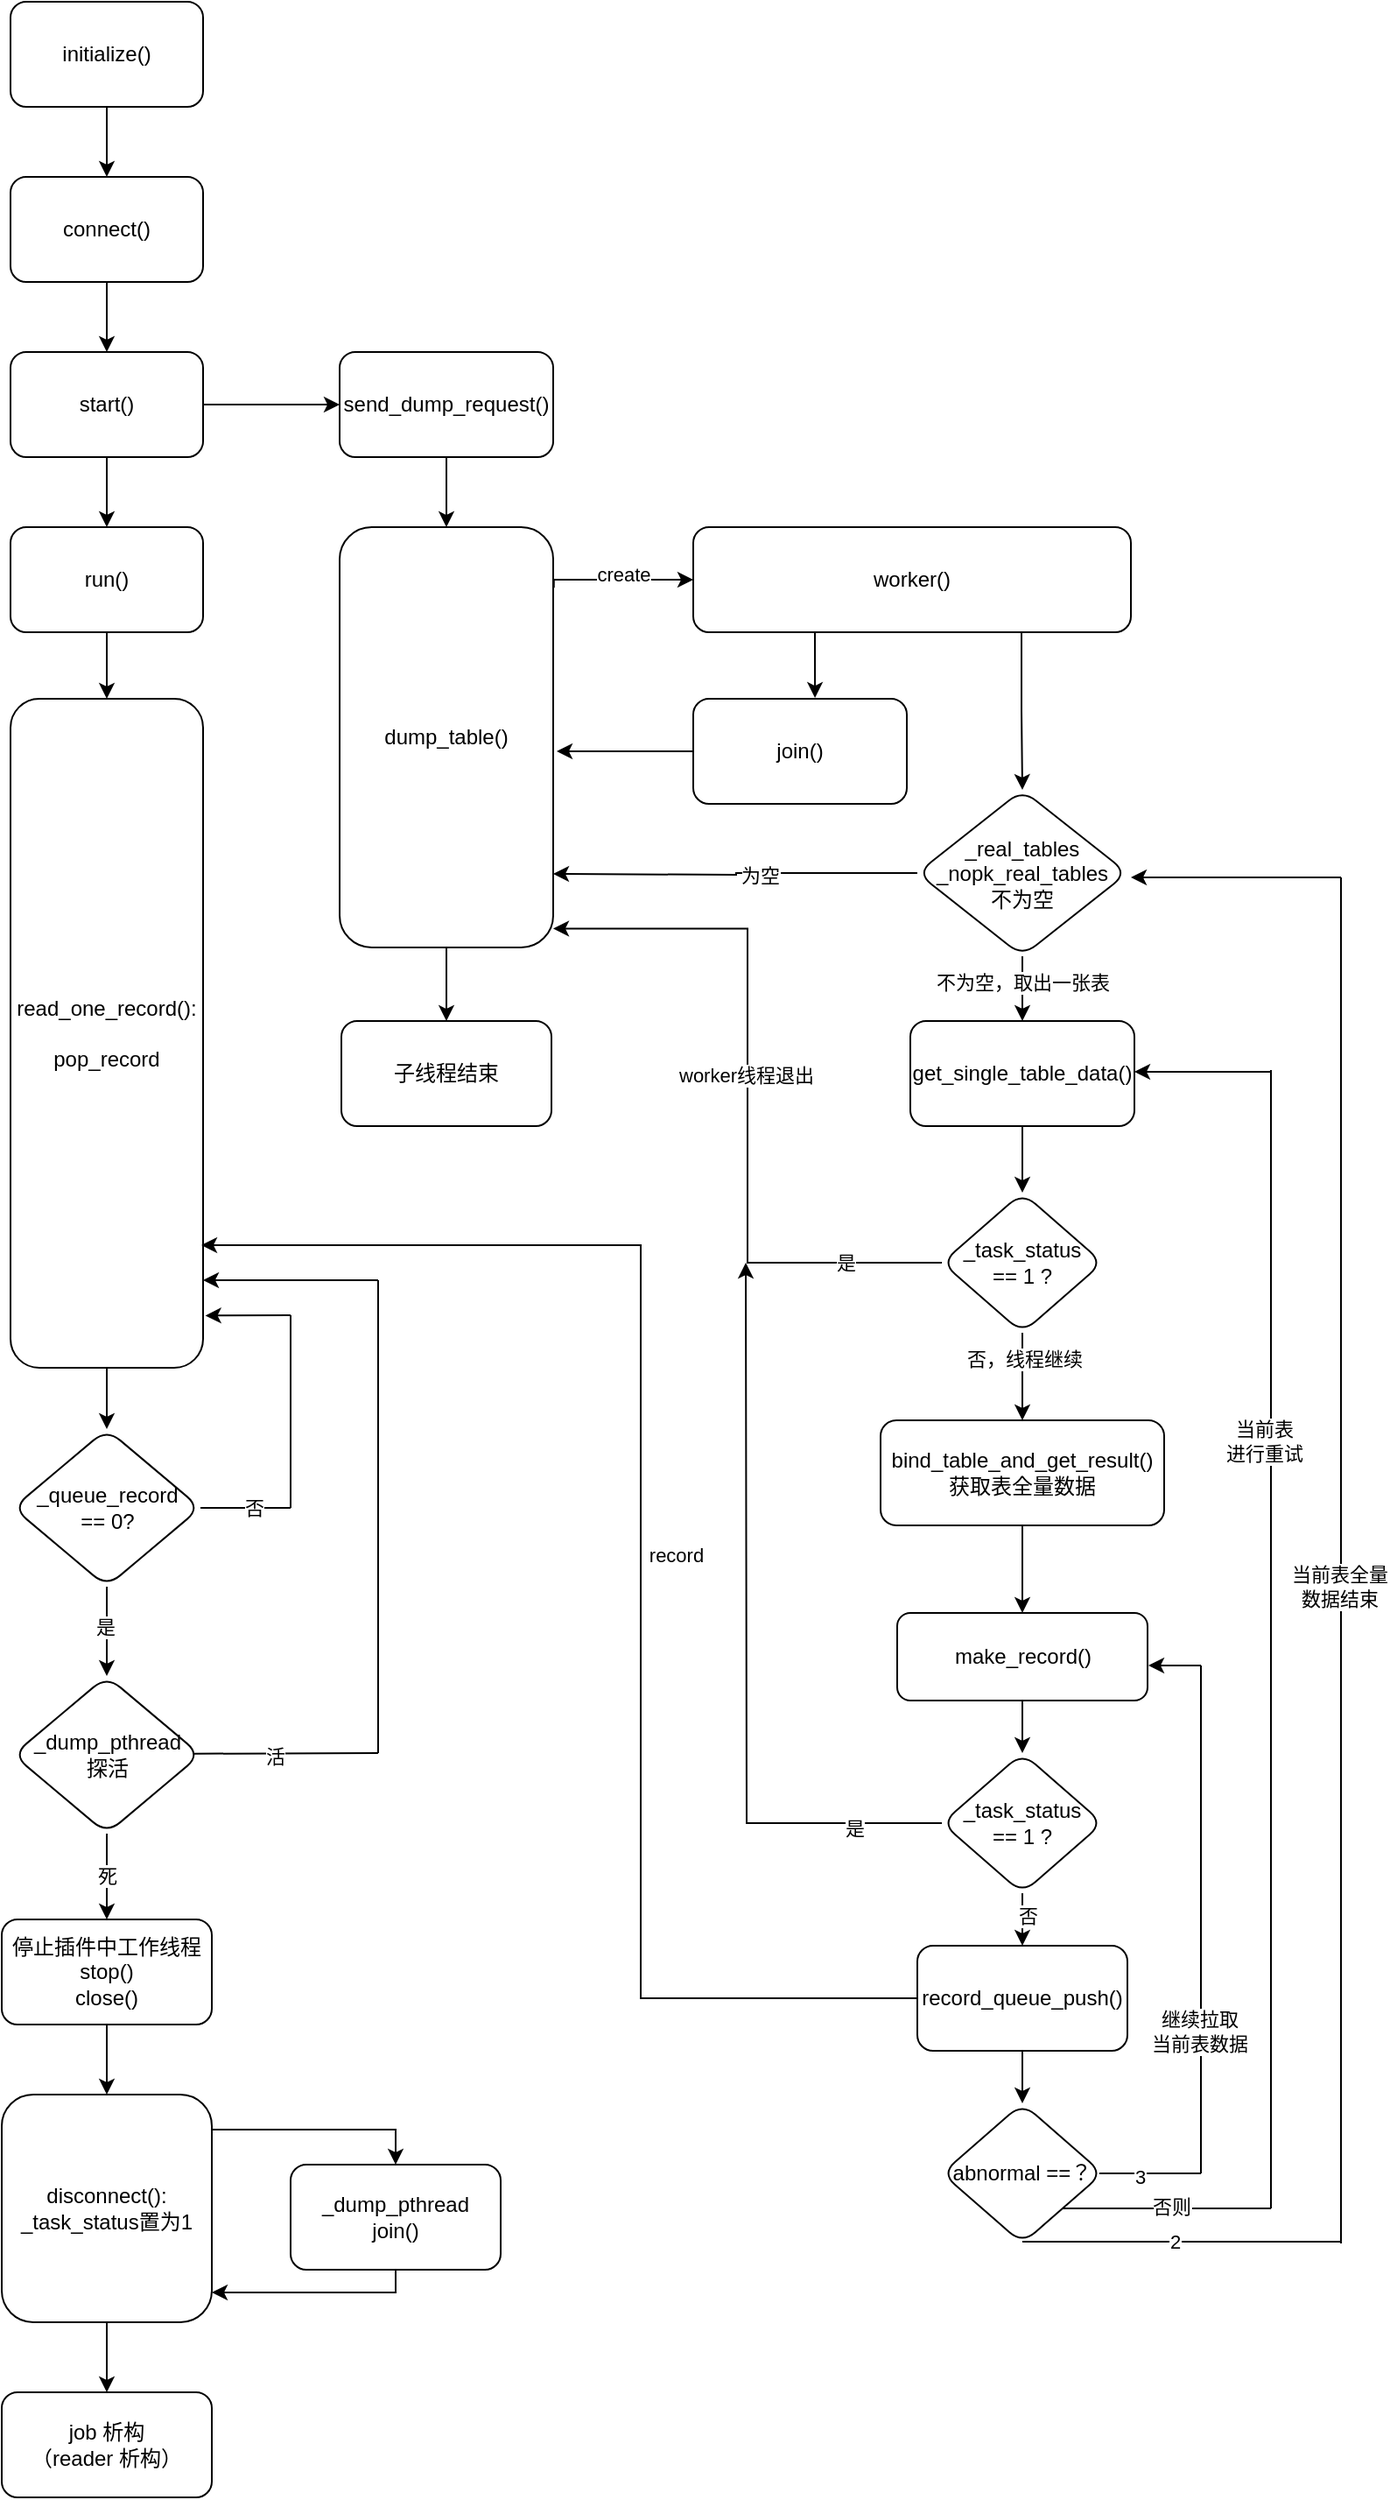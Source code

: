 <mxfile version="13.6.2" type="github">
  <diagram id="-tFmNn8upbpJzHhY9VwJ" name="Page-1">
    <mxGraphModel dx="1261" dy="712" grid="1" gridSize="10" guides="1" tooltips="1" connect="1" arrows="1" fold="1" page="1" pageScale="1" pageWidth="827" pageHeight="1169" math="0" shadow="0">
      <root>
        <mxCell id="0" />
        <mxCell id="1" parent="0" />
        <mxCell id="bfp73OwQ1fV5iFU1kIxK-5" value="" style="edgeStyle=orthogonalEdgeStyle;rounded=0;orthogonalLoop=1;jettySize=auto;html=1;" edge="1" parent="1" source="bfp73OwQ1fV5iFU1kIxK-3" target="bfp73OwQ1fV5iFU1kIxK-4">
          <mxGeometry relative="1" as="geometry" />
        </mxCell>
        <mxCell id="bfp73OwQ1fV5iFU1kIxK-3" value="initialize()" style="rounded=1;whiteSpace=wrap;html=1;" vertex="1" parent="1">
          <mxGeometry x="280" y="110" width="110" height="60" as="geometry" />
        </mxCell>
        <mxCell id="bfp73OwQ1fV5iFU1kIxK-7" value="" style="edgeStyle=orthogonalEdgeStyle;rounded=0;orthogonalLoop=1;jettySize=auto;html=1;" edge="1" parent="1" source="bfp73OwQ1fV5iFU1kIxK-4" target="bfp73OwQ1fV5iFU1kIxK-6">
          <mxGeometry relative="1" as="geometry" />
        </mxCell>
        <mxCell id="bfp73OwQ1fV5iFU1kIxK-4" value="connect()" style="rounded=1;whiteSpace=wrap;html=1;" vertex="1" parent="1">
          <mxGeometry x="280" y="210" width="110" height="60" as="geometry" />
        </mxCell>
        <mxCell id="bfp73OwQ1fV5iFU1kIxK-9" value="" style="edgeStyle=orthogonalEdgeStyle;rounded=0;orthogonalLoop=1;jettySize=auto;html=1;" edge="1" parent="1" source="bfp73OwQ1fV5iFU1kIxK-6" target="bfp73OwQ1fV5iFU1kIxK-8">
          <mxGeometry relative="1" as="geometry" />
        </mxCell>
        <mxCell id="bfp73OwQ1fV5iFU1kIxK-11" value="" style="edgeStyle=orthogonalEdgeStyle;rounded=0;orthogonalLoop=1;jettySize=auto;html=1;" edge="1" parent="1" source="bfp73OwQ1fV5iFU1kIxK-6" target="bfp73OwQ1fV5iFU1kIxK-10">
          <mxGeometry relative="1" as="geometry" />
        </mxCell>
        <mxCell id="bfp73OwQ1fV5iFU1kIxK-6" value="start()" style="rounded=1;whiteSpace=wrap;html=1;" vertex="1" parent="1">
          <mxGeometry x="280" y="310" width="110" height="60" as="geometry" />
        </mxCell>
        <mxCell id="bfp73OwQ1fV5iFU1kIxK-37" value="" style="edgeStyle=orthogonalEdgeStyle;rounded=0;orthogonalLoop=1;jettySize=auto;html=1;" edge="1" parent="1" source="bfp73OwQ1fV5iFU1kIxK-8" target="bfp73OwQ1fV5iFU1kIxK-36">
          <mxGeometry relative="1" as="geometry" />
        </mxCell>
        <mxCell id="bfp73OwQ1fV5iFU1kIxK-8" value="run()" style="rounded=1;whiteSpace=wrap;html=1;" vertex="1" parent="1">
          <mxGeometry x="280" y="410" width="110" height="60" as="geometry" />
        </mxCell>
        <mxCell id="bfp73OwQ1fV5iFU1kIxK-14" value="" style="edgeStyle=orthogonalEdgeStyle;rounded=0;orthogonalLoop=1;jettySize=auto;html=1;" edge="1" parent="1" source="bfp73OwQ1fV5iFU1kIxK-10" target="bfp73OwQ1fV5iFU1kIxK-13">
          <mxGeometry relative="1" as="geometry" />
        </mxCell>
        <mxCell id="bfp73OwQ1fV5iFU1kIxK-10" value="send_dump_request()" style="rounded=1;whiteSpace=wrap;html=1;" vertex="1" parent="1">
          <mxGeometry x="468" y="310" width="122" height="60" as="geometry" />
        </mxCell>
        <mxCell id="bfp73OwQ1fV5iFU1kIxK-22" value="" style="edgeStyle=orthogonalEdgeStyle;rounded=0;orthogonalLoop=1;jettySize=auto;html=1;exitX=1.003;exitY=0.144;exitDx=0;exitDy=0;exitPerimeter=0;" edge="1" parent="1" source="bfp73OwQ1fV5iFU1kIxK-13" target="bfp73OwQ1fV5iFU1kIxK-21">
          <mxGeometry relative="1" as="geometry">
            <Array as="points">
              <mxPoint x="590" y="440" />
            </Array>
          </mxGeometry>
        </mxCell>
        <mxCell id="bfp73OwQ1fV5iFU1kIxK-50" value="create" style="edgeLabel;html=1;align=center;verticalAlign=middle;resizable=0;points=[];" vertex="1" connectable="0" parent="bfp73OwQ1fV5iFU1kIxK-22">
          <mxGeometry x="0.044" y="3" relative="1" as="geometry">
            <mxPoint as="offset" />
          </mxGeometry>
        </mxCell>
        <mxCell id="bfp73OwQ1fV5iFU1kIxK-112" value="" style="edgeStyle=orthogonalEdgeStyle;rounded=0;orthogonalLoop=1;jettySize=auto;html=1;" edge="1" parent="1" source="bfp73OwQ1fV5iFU1kIxK-13" target="bfp73OwQ1fV5iFU1kIxK-111">
          <mxGeometry relative="1" as="geometry" />
        </mxCell>
        <mxCell id="bfp73OwQ1fV5iFU1kIxK-13" value="dump_table()" style="rounded=1;whiteSpace=wrap;html=1;" vertex="1" parent="1">
          <mxGeometry x="468" y="410" width="122" height="240" as="geometry" />
        </mxCell>
        <mxCell id="bfp73OwQ1fV5iFU1kIxK-39" style="edgeStyle=orthogonalEdgeStyle;rounded=0;orthogonalLoop=1;jettySize=auto;html=1;exitX=0.25;exitY=1;exitDx=0;exitDy=0;entryX=0.57;entryY=-0.008;entryDx=0;entryDy=0;entryPerimeter=0;" edge="1" parent="1" source="bfp73OwQ1fV5iFU1kIxK-21" target="bfp73OwQ1fV5iFU1kIxK-30">
          <mxGeometry relative="1" as="geometry" />
        </mxCell>
        <mxCell id="bfp73OwQ1fV5iFU1kIxK-47" style="edgeStyle=orthogonalEdgeStyle;rounded=0;orthogonalLoop=1;jettySize=auto;html=1;exitX=0.75;exitY=1;exitDx=0;exitDy=0;entryX=0.5;entryY=0;entryDx=0;entryDy=0;" edge="1" parent="1" source="bfp73OwQ1fV5iFU1kIxK-21" target="bfp73OwQ1fV5iFU1kIxK-45">
          <mxGeometry relative="1" as="geometry" />
        </mxCell>
        <mxCell id="bfp73OwQ1fV5iFU1kIxK-21" value="worker()" style="rounded=1;whiteSpace=wrap;html=1;" vertex="1" parent="1">
          <mxGeometry x="670" y="410" width="250" height="60" as="geometry" />
        </mxCell>
        <mxCell id="bfp73OwQ1fV5iFU1kIxK-38" style="edgeStyle=orthogonalEdgeStyle;rounded=0;orthogonalLoop=1;jettySize=auto;html=1;exitX=0;exitY=0.5;exitDx=0;exitDy=0;" edge="1" parent="1" source="bfp73OwQ1fV5iFU1kIxK-30">
          <mxGeometry relative="1" as="geometry">
            <mxPoint x="592" y="538" as="targetPoint" />
          </mxGeometry>
        </mxCell>
        <mxCell id="bfp73OwQ1fV5iFU1kIxK-30" value="join()" style="rounded=1;whiteSpace=wrap;html=1;" vertex="1" parent="1">
          <mxGeometry x="670" y="508" width="122" height="60" as="geometry" />
        </mxCell>
        <mxCell id="bfp73OwQ1fV5iFU1kIxK-54" value="" style="edgeStyle=orthogonalEdgeStyle;rounded=0;orthogonalLoop=1;jettySize=auto;html=1;" edge="1" parent="1" source="bfp73OwQ1fV5iFU1kIxK-34" target="bfp73OwQ1fV5iFU1kIxK-53">
          <mxGeometry relative="1" as="geometry" />
        </mxCell>
        <mxCell id="bfp73OwQ1fV5iFU1kIxK-34" value="get_single_table_data()" style="rounded=1;whiteSpace=wrap;html=1;" vertex="1" parent="1">
          <mxGeometry x="794" y="692" width="128" height="60" as="geometry" />
        </mxCell>
        <mxCell id="bfp73OwQ1fV5iFU1kIxK-128" value="" style="edgeStyle=orthogonalEdgeStyle;rounded=0;orthogonalLoop=1;jettySize=auto;html=1;" edge="1" parent="1" source="bfp73OwQ1fV5iFU1kIxK-36" target="bfp73OwQ1fV5iFU1kIxK-121">
          <mxGeometry relative="1" as="geometry" />
        </mxCell>
        <mxCell id="bfp73OwQ1fV5iFU1kIxK-36" value="read_one_record():&lt;br&gt;&lt;br&gt;pop_record" style="rounded=1;whiteSpace=wrap;html=1;" vertex="1" parent="1">
          <mxGeometry x="280" y="508" width="110" height="382" as="geometry" />
        </mxCell>
        <mxCell id="bfp73OwQ1fV5iFU1kIxK-48" style="edgeStyle=orthogonalEdgeStyle;rounded=0;orthogonalLoop=1;jettySize=auto;html=1;exitX=0.5;exitY=1;exitDx=0;exitDy=0;entryX=0.5;entryY=0;entryDx=0;entryDy=0;" edge="1" parent="1" source="bfp73OwQ1fV5iFU1kIxK-45" target="bfp73OwQ1fV5iFU1kIxK-34">
          <mxGeometry relative="1" as="geometry" />
        </mxCell>
        <mxCell id="bfp73OwQ1fV5iFU1kIxK-49" value="不为空，取出一张表" style="edgeLabel;html=1;align=center;verticalAlign=middle;resizable=0;points=[];" vertex="1" connectable="0" parent="bfp73OwQ1fV5iFU1kIxK-48">
          <mxGeometry x="-0.216" relative="1" as="geometry">
            <mxPoint as="offset" />
          </mxGeometry>
        </mxCell>
        <mxCell id="bfp73OwQ1fV5iFU1kIxK-51" style="edgeStyle=orthogonalEdgeStyle;rounded=0;orthogonalLoop=1;jettySize=auto;html=1;exitX=0;exitY=0.5;exitDx=0;exitDy=0;" edge="1" parent="1" source="bfp73OwQ1fV5iFU1kIxK-45">
          <mxGeometry relative="1" as="geometry">
            <mxPoint x="590" y="608" as="targetPoint" />
          </mxGeometry>
        </mxCell>
        <mxCell id="bfp73OwQ1fV5iFU1kIxK-52" value="为空" style="edgeLabel;html=1;align=center;verticalAlign=middle;resizable=0;points=[];" vertex="1" connectable="0" parent="bfp73OwQ1fV5iFU1kIxK-51">
          <mxGeometry x="0.002" y="13" relative="1" as="geometry">
            <mxPoint x="13" y="-13" as="offset" />
          </mxGeometry>
        </mxCell>
        <mxCell id="bfp73OwQ1fV5iFU1kIxK-45" value="_real_tables&lt;br&gt;_nopk_real_tables&lt;br&gt;不为空" style="rhombus;whiteSpace=wrap;html=1;rounded=1;" vertex="1" parent="1">
          <mxGeometry x="798" y="560" width="120" height="95" as="geometry" />
        </mxCell>
        <mxCell id="bfp73OwQ1fV5iFU1kIxK-55" style="edgeStyle=orthogonalEdgeStyle;rounded=0;orthogonalLoop=1;jettySize=auto;html=1;exitX=0;exitY=0.5;exitDx=0;exitDy=0;entryX=1;entryY=0.955;entryDx=0;entryDy=0;entryPerimeter=0;" edge="1" parent="1" source="bfp73OwQ1fV5iFU1kIxK-53" target="bfp73OwQ1fV5iFU1kIxK-13">
          <mxGeometry relative="1" as="geometry" />
        </mxCell>
        <mxCell id="bfp73OwQ1fV5iFU1kIxK-56" value="worker线程退出" style="edgeLabel;html=1;align=center;verticalAlign=middle;resizable=0;points=[];" vertex="1" connectable="0" parent="bfp73OwQ1fV5iFU1kIxK-55">
          <mxGeometry x="0.058" y="1" relative="1" as="geometry">
            <mxPoint as="offset" />
          </mxGeometry>
        </mxCell>
        <mxCell id="bfp73OwQ1fV5iFU1kIxK-57" value="是" style="edgeLabel;html=1;align=center;verticalAlign=middle;resizable=0;points=[];" vertex="1" connectable="0" parent="bfp73OwQ1fV5iFU1kIxK-55">
          <mxGeometry x="-0.734" relative="1" as="geometry">
            <mxPoint as="offset" />
          </mxGeometry>
        </mxCell>
        <mxCell id="bfp73OwQ1fV5iFU1kIxK-59" value="" style="edgeStyle=orthogonalEdgeStyle;rounded=0;orthogonalLoop=1;jettySize=auto;html=1;" edge="1" parent="1" source="bfp73OwQ1fV5iFU1kIxK-53" target="bfp73OwQ1fV5iFU1kIxK-58">
          <mxGeometry relative="1" as="geometry" />
        </mxCell>
        <mxCell id="bfp73OwQ1fV5iFU1kIxK-60" value="否，线程继续" style="edgeLabel;html=1;align=center;verticalAlign=middle;resizable=0;points=[];" vertex="1" connectable="0" parent="bfp73OwQ1fV5iFU1kIxK-59">
          <mxGeometry x="-0.4" y="1" relative="1" as="geometry">
            <mxPoint as="offset" />
          </mxGeometry>
        </mxCell>
        <mxCell id="bfp73OwQ1fV5iFU1kIxK-53" value="_task_status&lt;br&gt;== 1 ?" style="rhombus;whiteSpace=wrap;html=1;rounded=1;" vertex="1" parent="1">
          <mxGeometry x="812" y="790" width="92" height="80" as="geometry" />
        </mxCell>
        <mxCell id="bfp73OwQ1fV5iFU1kIxK-62" value="" style="edgeStyle=orthogonalEdgeStyle;rounded=0;orthogonalLoop=1;jettySize=auto;html=1;" edge="1" parent="1" source="bfp73OwQ1fV5iFU1kIxK-58" target="bfp73OwQ1fV5iFU1kIxK-61">
          <mxGeometry relative="1" as="geometry" />
        </mxCell>
        <mxCell id="bfp73OwQ1fV5iFU1kIxK-58" value="bind_table_and_get_result()&lt;br&gt;获取表全量数据" style="whiteSpace=wrap;html=1;rounded=1;" vertex="1" parent="1">
          <mxGeometry x="777" y="920" width="162" height="60" as="geometry" />
        </mxCell>
        <mxCell id="bfp73OwQ1fV5iFU1kIxK-64" style="edgeStyle=orthogonalEdgeStyle;rounded=0;orthogonalLoop=1;jettySize=auto;html=1;exitX=0.5;exitY=1;exitDx=0;exitDy=0;entryX=0.5;entryY=0;entryDx=0;entryDy=0;" edge="1" parent="1" source="bfp73OwQ1fV5iFU1kIxK-61" target="bfp73OwQ1fV5iFU1kIxK-63">
          <mxGeometry relative="1" as="geometry" />
        </mxCell>
        <mxCell id="bfp73OwQ1fV5iFU1kIxK-61" value="make_record()" style="whiteSpace=wrap;html=1;rounded=1;" vertex="1" parent="1">
          <mxGeometry x="786.5" y="1030" width="143" height="50" as="geometry" />
        </mxCell>
        <mxCell id="bfp73OwQ1fV5iFU1kIxK-65" style="edgeStyle=orthogonalEdgeStyle;rounded=0;orthogonalLoop=1;jettySize=auto;html=1;exitX=0;exitY=0.5;exitDx=0;exitDy=0;" edge="1" parent="1" source="bfp73OwQ1fV5iFU1kIxK-63">
          <mxGeometry relative="1" as="geometry">
            <mxPoint x="700" y="830" as="targetPoint" />
          </mxGeometry>
        </mxCell>
        <mxCell id="bfp73OwQ1fV5iFU1kIxK-66" value="是" style="edgeLabel;html=1;align=center;verticalAlign=middle;resizable=0;points=[];" vertex="1" connectable="0" parent="bfp73OwQ1fV5iFU1kIxK-65">
          <mxGeometry x="-0.768" y="3" relative="1" as="geometry">
            <mxPoint as="offset" />
          </mxGeometry>
        </mxCell>
        <mxCell id="bfp73OwQ1fV5iFU1kIxK-68" value="" style="edgeStyle=orthogonalEdgeStyle;rounded=0;orthogonalLoop=1;jettySize=auto;html=1;" edge="1" parent="1" source="bfp73OwQ1fV5iFU1kIxK-63" target="bfp73OwQ1fV5iFU1kIxK-67">
          <mxGeometry relative="1" as="geometry" />
        </mxCell>
        <mxCell id="bfp73OwQ1fV5iFU1kIxK-69" value="否" style="edgeLabel;html=1;align=center;verticalAlign=middle;resizable=0;points=[];" vertex="1" connectable="0" parent="bfp73OwQ1fV5iFU1kIxK-68">
          <mxGeometry x="0.3" y="3" relative="1" as="geometry">
            <mxPoint as="offset" />
          </mxGeometry>
        </mxCell>
        <mxCell id="bfp73OwQ1fV5iFU1kIxK-63" value="_task_status&lt;br&gt;== 1 ?" style="rhombus;whiteSpace=wrap;html=1;rounded=1;" vertex="1" parent="1">
          <mxGeometry x="812" y="1110" width="92" height="80" as="geometry" />
        </mxCell>
        <mxCell id="bfp73OwQ1fV5iFU1kIxK-71" style="edgeStyle=orthogonalEdgeStyle;rounded=0;orthogonalLoop=1;jettySize=auto;html=1;exitX=0;exitY=0.5;exitDx=0;exitDy=0;" edge="1" parent="1" source="bfp73OwQ1fV5iFU1kIxK-67">
          <mxGeometry relative="1" as="geometry">
            <mxPoint x="389" y="820" as="targetPoint" />
            <Array as="points">
              <mxPoint x="640" y="1250" />
              <mxPoint x="640" y="820" />
              <mxPoint x="389" y="820" />
            </Array>
          </mxGeometry>
        </mxCell>
        <mxCell id="bfp73OwQ1fV5iFU1kIxK-72" value="record" style="edgeLabel;html=1;align=center;verticalAlign=middle;resizable=0;points=[];" vertex="1" connectable="0" parent="bfp73OwQ1fV5iFU1kIxK-71">
          <mxGeometry x="-0.001" y="-10" relative="1" as="geometry">
            <mxPoint x="10" y="8" as="offset" />
          </mxGeometry>
        </mxCell>
        <mxCell id="bfp73OwQ1fV5iFU1kIxK-74" value="" style="edgeStyle=orthogonalEdgeStyle;rounded=0;orthogonalLoop=1;jettySize=auto;html=1;" edge="1" parent="1" source="bfp73OwQ1fV5iFU1kIxK-67" target="bfp73OwQ1fV5iFU1kIxK-73">
          <mxGeometry relative="1" as="geometry" />
        </mxCell>
        <mxCell id="bfp73OwQ1fV5iFU1kIxK-67" value="record_queue_push()" style="whiteSpace=wrap;html=1;rounded=1;" vertex="1" parent="1">
          <mxGeometry x="798" y="1220" width="120" height="60" as="geometry" />
        </mxCell>
        <mxCell id="bfp73OwQ1fV5iFU1kIxK-73" value="abnormal ==？" style="rhombus;whiteSpace=wrap;html=1;rounded=1;" vertex="1" parent="1">
          <mxGeometry x="812" y="1310" width="92" height="80" as="geometry" />
        </mxCell>
        <mxCell id="bfp73OwQ1fV5iFU1kIxK-78" value="" style="endArrow=none;html=1;exitX=0.978;exitY=0.5;exitDx=0;exitDy=0;exitPerimeter=0;" edge="1" parent="1" source="bfp73OwQ1fV5iFU1kIxK-73">
          <mxGeometry width="50" height="50" relative="1" as="geometry">
            <mxPoint x="680" y="1360" as="sourcePoint" />
            <mxPoint x="960" y="1350" as="targetPoint" />
          </mxGeometry>
        </mxCell>
        <mxCell id="bfp73OwQ1fV5iFU1kIxK-85" value="3" style="edgeLabel;html=1;align=center;verticalAlign=middle;resizable=0;points=[];" vertex="1" connectable="0" parent="bfp73OwQ1fV5iFU1kIxK-78">
          <mxGeometry x="-0.208" y="-2" relative="1" as="geometry">
            <mxPoint as="offset" />
          </mxGeometry>
        </mxCell>
        <mxCell id="bfp73OwQ1fV5iFU1kIxK-82" value="" style="endArrow=none;html=1;" edge="1" parent="1">
          <mxGeometry width="50" height="50" relative="1" as="geometry">
            <mxPoint x="960" y="1350" as="sourcePoint" />
            <mxPoint x="960" y="1060" as="targetPoint" />
          </mxGeometry>
        </mxCell>
        <mxCell id="bfp73OwQ1fV5iFU1kIxK-84" value="继续拉取&lt;br&gt;当前表数据" style="edgeLabel;html=1;align=center;verticalAlign=middle;resizable=0;points=[];" vertex="1" connectable="0" parent="bfp73OwQ1fV5iFU1kIxK-82">
          <mxGeometry x="-0.443" y="1" relative="1" as="geometry">
            <mxPoint as="offset" />
          </mxGeometry>
        </mxCell>
        <mxCell id="bfp73OwQ1fV5iFU1kIxK-83" value="" style="endArrow=classic;html=1;" edge="1" parent="1">
          <mxGeometry width="50" height="50" relative="1" as="geometry">
            <mxPoint x="960" y="1060" as="sourcePoint" />
            <mxPoint x="930" y="1060" as="targetPoint" />
          </mxGeometry>
        </mxCell>
        <mxCell id="bfp73OwQ1fV5iFU1kIxK-90" value="" style="endArrow=none;html=1;entryX=0.5;entryY=0.963;entryDx=0;entryDy=0;entryPerimeter=0;" edge="1" parent="1">
          <mxGeometry width="50" height="50" relative="1" as="geometry">
            <mxPoint x="1040" y="1389" as="sourcePoint" />
            <mxPoint x="858" y="1389.04" as="targetPoint" />
          </mxGeometry>
        </mxCell>
        <mxCell id="bfp73OwQ1fV5iFU1kIxK-91" value="2" style="edgeLabel;html=1;align=center;verticalAlign=middle;resizable=0;points=[];" vertex="1" connectable="0" parent="bfp73OwQ1fV5iFU1kIxK-90">
          <mxGeometry x="0.045" relative="1" as="geometry">
            <mxPoint as="offset" />
          </mxGeometry>
        </mxCell>
        <mxCell id="bfp73OwQ1fV5iFU1kIxK-92" value="" style="endArrow=none;html=1;" edge="1" parent="1">
          <mxGeometry width="50" height="50" relative="1" as="geometry">
            <mxPoint x="1040" y="1390" as="sourcePoint" />
            <mxPoint x="1040" y="610" as="targetPoint" />
          </mxGeometry>
        </mxCell>
        <mxCell id="bfp73OwQ1fV5iFU1kIxK-94" value="当前表全量&lt;br&gt;数据结束" style="edgeLabel;html=1;align=center;verticalAlign=middle;resizable=0;points=[];" vertex="1" connectable="0" parent="bfp73OwQ1fV5iFU1kIxK-92">
          <mxGeometry x="-0.037" y="1" relative="1" as="geometry">
            <mxPoint as="offset" />
          </mxGeometry>
        </mxCell>
        <mxCell id="bfp73OwQ1fV5iFU1kIxK-93" value="" style="endArrow=classic;html=1;" edge="1" parent="1">
          <mxGeometry width="50" height="50" relative="1" as="geometry">
            <mxPoint x="1040" y="610" as="sourcePoint" />
            <mxPoint x="920" y="610" as="targetPoint" />
          </mxGeometry>
        </mxCell>
        <mxCell id="bfp73OwQ1fV5iFU1kIxK-95" value="" style="endArrow=none;html=1;exitX=1;exitY=1;exitDx=0;exitDy=0;" edge="1" parent="1" source="bfp73OwQ1fV5iFU1kIxK-73">
          <mxGeometry width="50" height="50" relative="1" as="geometry">
            <mxPoint x="860" y="1460" as="sourcePoint" />
            <mxPoint x="1000" y="1370" as="targetPoint" />
          </mxGeometry>
        </mxCell>
        <mxCell id="bfp73OwQ1fV5iFU1kIxK-96" value="否则" style="edgeLabel;html=1;align=center;verticalAlign=middle;resizable=0;points=[];" vertex="1" connectable="0" parent="bfp73OwQ1fV5iFU1kIxK-95">
          <mxGeometry x="0.04" y="1" relative="1" as="geometry">
            <mxPoint as="offset" />
          </mxGeometry>
        </mxCell>
        <mxCell id="bfp73OwQ1fV5iFU1kIxK-97" value="" style="endArrow=none;html=1;" edge="1" parent="1">
          <mxGeometry width="50" height="50" relative="1" as="geometry">
            <mxPoint x="1000" y="1370" as="sourcePoint" />
            <mxPoint x="1000" y="720" as="targetPoint" />
          </mxGeometry>
        </mxCell>
        <mxCell id="bfp73OwQ1fV5iFU1kIxK-99" value="当前表&lt;br&gt;进行重试" style="edgeLabel;html=1;align=center;verticalAlign=middle;resizable=0;points=[];" vertex="1" connectable="0" parent="bfp73OwQ1fV5iFU1kIxK-97">
          <mxGeometry x="0.348" y="4" relative="1" as="geometry">
            <mxPoint as="offset" />
          </mxGeometry>
        </mxCell>
        <mxCell id="bfp73OwQ1fV5iFU1kIxK-98" value="" style="endArrow=classic;html=1;entryX=1;entryY=0.5;entryDx=0;entryDy=0;" edge="1" parent="1">
          <mxGeometry width="50" height="50" relative="1" as="geometry">
            <mxPoint x="1000" y="721" as="sourcePoint" />
            <mxPoint x="922" y="721" as="targetPoint" />
          </mxGeometry>
        </mxCell>
        <mxCell id="bfp73OwQ1fV5iFU1kIxK-103" value="" style="edgeStyle=orthogonalEdgeStyle;rounded=0;orthogonalLoop=1;jettySize=auto;html=1;" edge="1" parent="1" source="bfp73OwQ1fV5iFU1kIxK-100" target="bfp73OwQ1fV5iFU1kIxK-102">
          <mxGeometry relative="1" as="geometry" />
        </mxCell>
        <mxCell id="bfp73OwQ1fV5iFU1kIxK-100" value="停止插件中工作线程&lt;br&gt;stop()&lt;br&gt;close()" style="rounded=1;whiteSpace=wrap;html=1;" vertex="1" parent="1">
          <mxGeometry x="275" y="1205" width="120" height="60" as="geometry" />
        </mxCell>
        <mxCell id="bfp73OwQ1fV5iFU1kIxK-107" style="edgeStyle=orthogonalEdgeStyle;rounded=0;orthogonalLoop=1;jettySize=auto;html=1;exitX=1;exitY=0.25;exitDx=0;exitDy=0;entryX=0.5;entryY=0;entryDx=0;entryDy=0;" edge="1" parent="1" source="bfp73OwQ1fV5iFU1kIxK-102" target="bfp73OwQ1fV5iFU1kIxK-105">
          <mxGeometry relative="1" as="geometry">
            <Array as="points">
              <mxPoint x="395" y="1325" />
              <mxPoint x="500" y="1325" />
            </Array>
          </mxGeometry>
        </mxCell>
        <mxCell id="bfp73OwQ1fV5iFU1kIxK-110" value="" style="edgeStyle=orthogonalEdgeStyle;rounded=0;orthogonalLoop=1;jettySize=auto;html=1;" edge="1" parent="1" source="bfp73OwQ1fV5iFU1kIxK-102" target="bfp73OwQ1fV5iFU1kIxK-109">
          <mxGeometry relative="1" as="geometry" />
        </mxCell>
        <mxCell id="bfp73OwQ1fV5iFU1kIxK-102" value="&lt;span&gt;disconnect():&lt;br&gt;_task_status置为1&lt;br&gt;&lt;/span&gt;" style="whiteSpace=wrap;html=1;rounded=1;" vertex="1" parent="1">
          <mxGeometry x="275" y="1305" width="120" height="130" as="geometry" />
        </mxCell>
        <mxCell id="bfp73OwQ1fV5iFU1kIxK-108" style="edgeStyle=orthogonalEdgeStyle;rounded=0;orthogonalLoop=1;jettySize=auto;html=1;exitX=0.5;exitY=1;exitDx=0;exitDy=0;entryX=1;entryY=0.869;entryDx=0;entryDy=0;entryPerimeter=0;" edge="1" parent="1" source="bfp73OwQ1fV5iFU1kIxK-105" target="bfp73OwQ1fV5iFU1kIxK-102">
          <mxGeometry relative="1" as="geometry">
            <Array as="points">
              <mxPoint x="500" y="1418" />
            </Array>
          </mxGeometry>
        </mxCell>
        <mxCell id="bfp73OwQ1fV5iFU1kIxK-105" value="_dump_pthread&lt;br&gt;join()" style="whiteSpace=wrap;html=1;rounded=1;" vertex="1" parent="1">
          <mxGeometry x="440" y="1345" width="120" height="60" as="geometry" />
        </mxCell>
        <mxCell id="bfp73OwQ1fV5iFU1kIxK-109" value="job 析构&lt;br&gt;（reader 析构）" style="rounded=1;whiteSpace=wrap;html=1;" vertex="1" parent="1">
          <mxGeometry x="275" y="1475" width="120" height="60" as="geometry" />
        </mxCell>
        <mxCell id="bfp73OwQ1fV5iFU1kIxK-111" value="子线程结束" style="rounded=1;whiteSpace=wrap;html=1;" vertex="1" parent="1">
          <mxGeometry x="469" y="692" width="120" height="60" as="geometry" />
        </mxCell>
        <mxCell id="bfp73OwQ1fV5iFU1kIxK-130" value="" style="edgeStyle=orthogonalEdgeStyle;rounded=0;orthogonalLoop=1;jettySize=auto;html=1;" edge="1" parent="1" source="bfp73OwQ1fV5iFU1kIxK-114" target="bfp73OwQ1fV5iFU1kIxK-100">
          <mxGeometry relative="1" as="geometry" />
        </mxCell>
        <mxCell id="bfp73OwQ1fV5iFU1kIxK-144" value="死" style="edgeLabel;html=1;align=center;verticalAlign=middle;resizable=0;points=[];" vertex="1" connectable="0" parent="bfp73OwQ1fV5iFU1kIxK-130">
          <mxGeometry x="-0.02" relative="1" as="geometry">
            <mxPoint as="offset" />
          </mxGeometry>
        </mxCell>
        <mxCell id="bfp73OwQ1fV5iFU1kIxK-114" value="_dump_pthread&lt;br&gt;探活" style="rhombus;whiteSpace=wrap;html=1;rounded=1;" vertex="1" parent="1">
          <mxGeometry x="281.5" y="1066" width="107" height="90" as="geometry" />
        </mxCell>
        <mxCell id="bfp73OwQ1fV5iFU1kIxK-123" value="" style="edgeStyle=orthogonalEdgeStyle;rounded=0;orthogonalLoop=1;jettySize=auto;html=1;" edge="1" parent="1" source="bfp73OwQ1fV5iFU1kIxK-121" target="bfp73OwQ1fV5iFU1kIxK-114">
          <mxGeometry relative="1" as="geometry" />
        </mxCell>
        <mxCell id="bfp73OwQ1fV5iFU1kIxK-124" value="是" style="edgeLabel;html=1;align=center;verticalAlign=middle;resizable=0;points=[];" vertex="1" connectable="0" parent="bfp73OwQ1fV5iFU1kIxK-123">
          <mxGeometry x="-0.125" y="-1" relative="1" as="geometry">
            <mxPoint as="offset" />
          </mxGeometry>
        </mxCell>
        <mxCell id="bfp73OwQ1fV5iFU1kIxK-121" value="_queue_record&lt;br&gt;== 0?" style="rhombus;whiteSpace=wrap;html=1;rounded=1;" vertex="1" parent="1">
          <mxGeometry x="281.5" y="925" width="107" height="90" as="geometry" />
        </mxCell>
        <mxCell id="bfp73OwQ1fV5iFU1kIxK-132" value="" style="endArrow=none;html=1;exitX=1;exitY=0.5;exitDx=0;exitDy=0;" edge="1" parent="1" source="bfp73OwQ1fV5iFU1kIxK-121">
          <mxGeometry width="50" height="50" relative="1" as="geometry">
            <mxPoint x="490" y="1020" as="sourcePoint" />
            <mxPoint x="440" y="970" as="targetPoint" />
          </mxGeometry>
        </mxCell>
        <mxCell id="bfp73OwQ1fV5iFU1kIxK-137" value="否" style="edgeLabel;html=1;align=center;verticalAlign=middle;resizable=0;points=[];" vertex="1" connectable="0" parent="bfp73OwQ1fV5iFU1kIxK-132">
          <mxGeometry x="0.184" y="1" relative="1" as="geometry">
            <mxPoint y="1" as="offset" />
          </mxGeometry>
        </mxCell>
        <mxCell id="bfp73OwQ1fV5iFU1kIxK-134" value="" style="endArrow=none;html=1;" edge="1" parent="1">
          <mxGeometry width="50" height="50" relative="1" as="geometry">
            <mxPoint x="440" y="970" as="sourcePoint" />
            <mxPoint x="440" y="860" as="targetPoint" />
          </mxGeometry>
        </mxCell>
        <mxCell id="bfp73OwQ1fV5iFU1kIxK-135" value="" style="endArrow=classic;html=1;entryX=1.012;entryY=0.922;entryDx=0;entryDy=0;entryPerimeter=0;" edge="1" parent="1" target="bfp73OwQ1fV5iFU1kIxK-36">
          <mxGeometry width="50" height="50" relative="1" as="geometry">
            <mxPoint x="440" y="860" as="sourcePoint" />
            <mxPoint x="500" y="860" as="targetPoint" />
          </mxGeometry>
        </mxCell>
        <mxCell id="bfp73OwQ1fV5iFU1kIxK-139" value="" style="endArrow=none;html=1;exitX=0.967;exitY=0.493;exitDx=0;exitDy=0;exitPerimeter=0;" edge="1" parent="1" source="bfp73OwQ1fV5iFU1kIxK-114">
          <mxGeometry width="50" height="50" relative="1" as="geometry">
            <mxPoint x="390" y="1131" as="sourcePoint" />
            <mxPoint x="490" y="1110" as="targetPoint" />
          </mxGeometry>
        </mxCell>
        <mxCell id="bfp73OwQ1fV5iFU1kIxK-142" value="活" style="edgeLabel;html=1;align=center;verticalAlign=middle;resizable=0;points=[];" vertex="1" connectable="0" parent="bfp73OwQ1fV5iFU1kIxK-139">
          <mxGeometry x="-0.123" y="-2" relative="1" as="geometry">
            <mxPoint as="offset" />
          </mxGeometry>
        </mxCell>
        <mxCell id="bfp73OwQ1fV5iFU1kIxK-140" value="" style="endArrow=none;html=1;" edge="1" parent="1">
          <mxGeometry width="50" height="50" relative="1" as="geometry">
            <mxPoint x="490" y="1110" as="sourcePoint" />
            <mxPoint x="490" y="840" as="targetPoint" />
          </mxGeometry>
        </mxCell>
        <mxCell id="bfp73OwQ1fV5iFU1kIxK-141" value="" style="endArrow=classic;html=1;entryX=1;entryY=0.869;entryDx=0;entryDy=0;entryPerimeter=0;" edge="1" parent="1" target="bfp73OwQ1fV5iFU1kIxK-36">
          <mxGeometry width="50" height="50" relative="1" as="geometry">
            <mxPoint x="490" y="840" as="sourcePoint" />
            <mxPoint x="560" y="850" as="targetPoint" />
          </mxGeometry>
        </mxCell>
      </root>
    </mxGraphModel>
  </diagram>
</mxfile>
